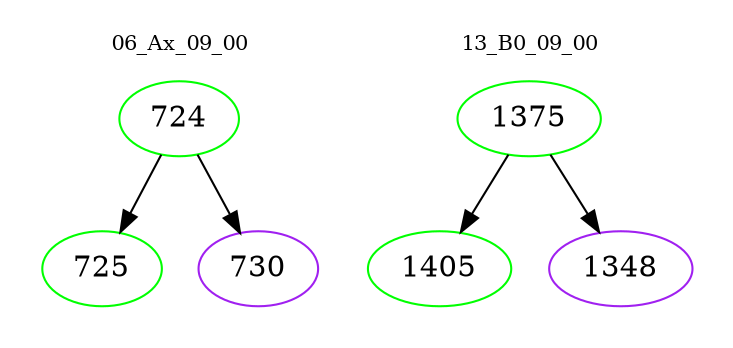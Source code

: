 digraph{
subgraph cluster_0 {
color = white
label = "06_Ax_09_00";
fontsize=10;
T0_724 [label="724", color="green"]
T0_724 -> T0_725 [color="black"]
T0_725 [label="725", color="green"]
T0_724 -> T0_730 [color="black"]
T0_730 [label="730", color="purple"]
}
subgraph cluster_1 {
color = white
label = "13_B0_09_00";
fontsize=10;
T1_1375 [label="1375", color="green"]
T1_1375 -> T1_1405 [color="black"]
T1_1405 [label="1405", color="green"]
T1_1375 -> T1_1348 [color="black"]
T1_1348 [label="1348", color="purple"]
}
}
